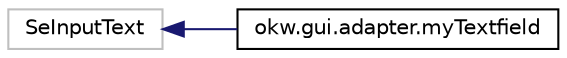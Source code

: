 digraph "Grafische Darstellung der Klassenhierarchie"
{
 // INTERACTIVE_SVG=YES
 // LATEX_PDF_SIZE
  edge [fontname="Helvetica",fontsize="10",labelfontname="Helvetica",labelfontsize="10"];
  node [fontname="Helvetica",fontsize="10",shape=record];
  rankdir="LR";
  Node212 [label="SeInputText",height=0.2,width=0.4,color="grey75", fillcolor="white", style="filled",tooltip=" "];
  Node212 -> Node0 [dir="back",color="midnightblue",fontsize="10",style="solid",fontname="Helvetica"];
  Node0 [label="okw.gui.adapter.myTextfield",height=0.2,width=0.4,color="black", fillcolor="white", style="filled",URL="$classokw_1_1gui_1_1adapter_1_1my_textfield.html",tooltip=" "];
}
